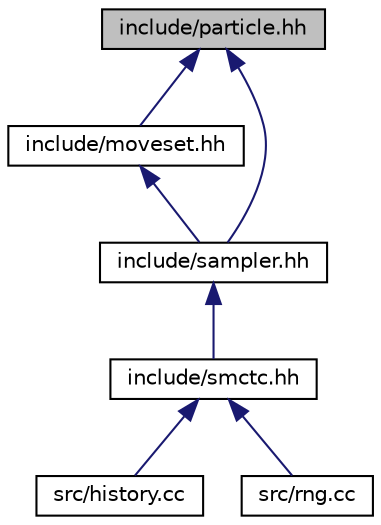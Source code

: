 digraph "include/particle.hh"
{
 // LATEX_PDF_SIZE
  edge [fontname="Helvetica",fontsize="10",labelfontname="Helvetica",labelfontsize="10"];
  node [fontname="Helvetica",fontsize="10",shape=record];
  Node1 [label="include/particle.hh",height=0.2,width=0.4,color="black", fillcolor="grey75", style="filled", fontcolor="black",tooltip="Class used to store and manipulate a single particle."];
  Node1 -> Node2 [dir="back",color="midnightblue",fontsize="10",style="solid",fontname="Helvetica"];
  Node2 [label="include/moveset.hh",height=0.2,width=0.4,color="black", fillcolor="white", style="filled",URL="$moveset_8hh.html",tooltip="Classes and functions which deal with collections of sampler proposal \"moves\"."];
  Node2 -> Node3 [dir="back",color="midnightblue",fontsize="10",style="solid",fontname="Helvetica"];
  Node3 [label="include/sampler.hh",height=0.2,width=0.4,color="black", fillcolor="white", style="filled",URL="$sampler_8hh.html",tooltip="Defines the overall sampler object."];
  Node3 -> Node4 [dir="back",color="midnightblue",fontsize="10",style="solid",fontname="Helvetica"];
  Node4 [label="include/smctc.hh",height=0.2,width=0.4,color="black", fillcolor="white", style="filled",URL="$smctc_8hh.html",tooltip="The main header file for SMCTC."];
  Node4 -> Node5 [dir="back",color="midnightblue",fontsize="10",style="solid",fontname="Helvetica"];
  Node5 [label="src/history.cc",height=0.2,width=0.4,color="black", fillcolor="white", style="filled",URL="$history_8cc.html",tooltip="This file contains the untemplated functions used for storing the history of the system."];
  Node4 -> Node6 [dir="back",color="midnightblue",fontsize="10",style="solid",fontname="Helvetica"];
  Node6 [label="src/rng.cc",height=0.2,width=0.4,color="black", fillcolor="white", style="filled",URL="$rng_8cc.html",tooltip="This file contains the untemplated functions used for dealing with random number generation."];
  Node1 -> Node3 [dir="back",color="midnightblue",fontsize="10",style="solid",fontname="Helvetica"];
}
